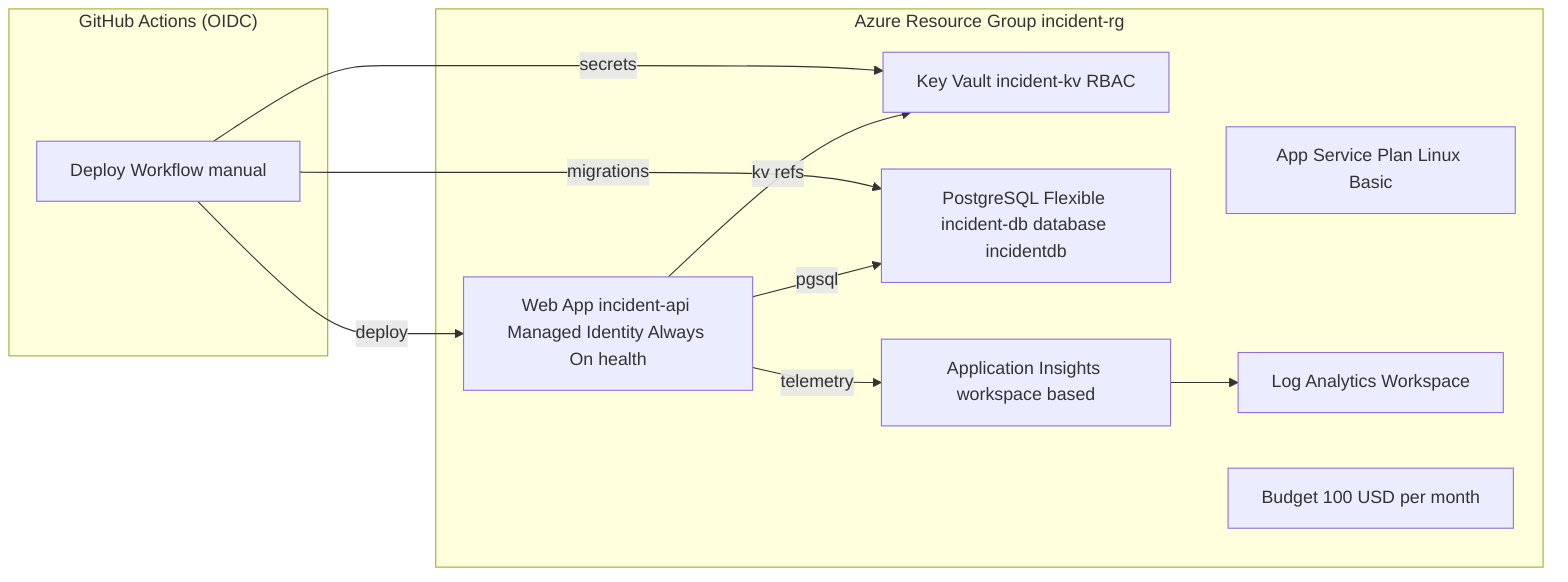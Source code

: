 %% docs/diagrams/azure-architecture.mmd
%% High-level Azure architecture (flowchart, safe labels)
flowchart LR
  subgraph GitHub["GitHub Actions (OIDC)"]
    GH["Deploy Workflow manual"]
  end

  subgraph RG["Azure Resource Group incident-rg"]
    ASP["App Service Plan Linux Basic"]
    API["Web App incident-api Managed Identity Always On health"]
    KV["Key Vault incident-kv RBAC"]
    DB["PostgreSQL Flexible incident-db database incidentdb"]
    LAW["Log Analytics Workspace"]
    AI["Application Insights workspace based"]
    BUD["Budget 100 USD per month"]
  end

  GH -->|deploy| API
  GH -->|migrations| DB
  GH -->|secrets| KV

  API -->|kv refs| KV
  API -->|telemetry| AI
  AI --> LAW
  API -->|pgsql| DB